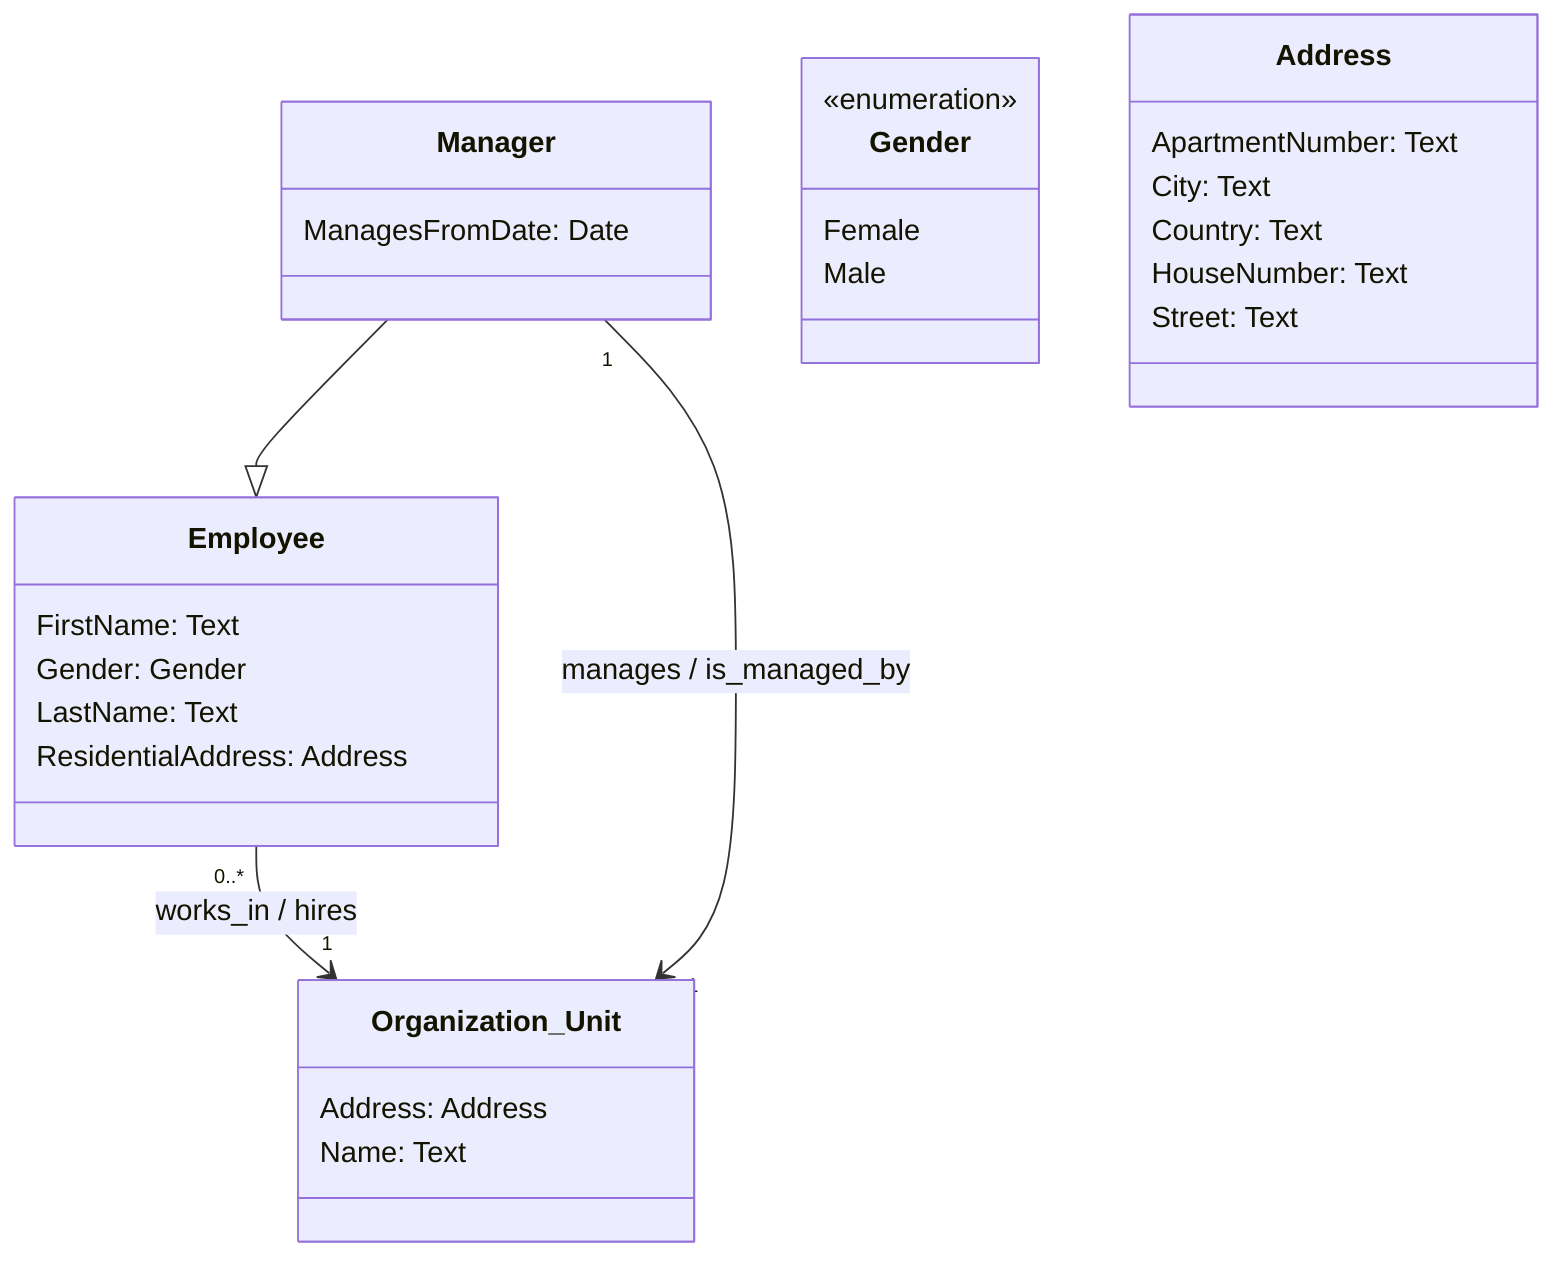 classDiagram
%% Generated by Modeler - do not change.

class Employee {
    FirstName: Text
    Gender: Gender
    LastName: Text
    ResidentialAddress: Address
}

class Manager {
    ManagesFromDate: Date
}

class Organization_Unit {
    Address: Address
    Name: Text
}

class Gender {
<<enumeration>>
    Female
    Male
}

class Address {
    ApartmentNumber: Text
    City: Text
    Country: Text
    HouseNumber: Text
    Street: Text
}

Employee "0..*" --> "1" Organization_Unit : works_in / hires 
Manager --|> Employee 
Manager "1" --> "1" Organization_Unit : manages / is_managed_by